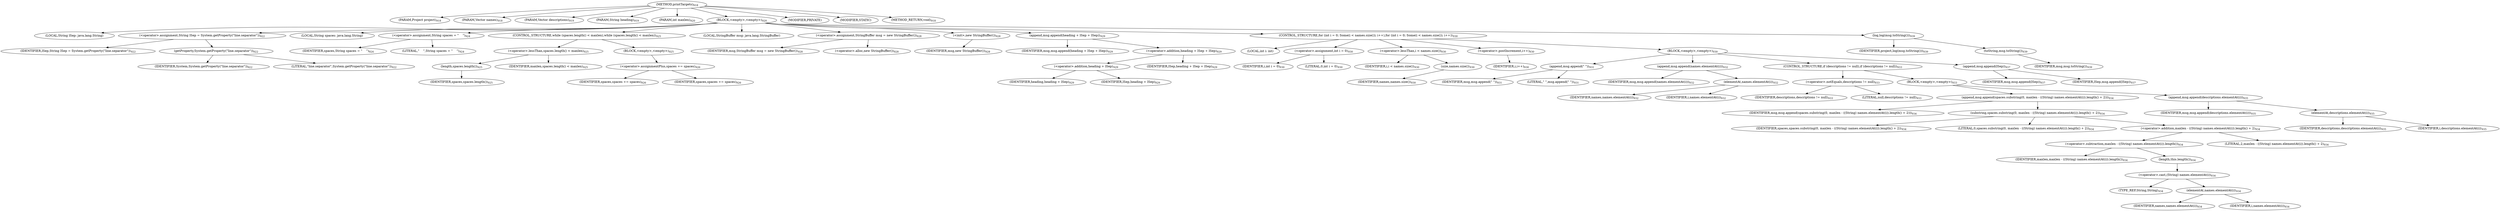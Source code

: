 digraph "printTargets" {  
"2136" [label = <(METHOD,printTargets)<SUB>918</SUB>> ]
"2137" [label = <(PARAM,Project project)<SUB>918</SUB>> ]
"2138" [label = <(PARAM,Vector names)<SUB>918</SUB>> ]
"2139" [label = <(PARAM,Vector descriptions)<SUB>919</SUB>> ]
"2140" [label = <(PARAM,String heading)<SUB>919</SUB>> ]
"2141" [label = <(PARAM,int maxlen)<SUB>920</SUB>> ]
"2142" [label = <(BLOCK,&lt;empty&gt;,&lt;empty&gt;)<SUB>920</SUB>> ]
"2143" [label = <(LOCAL,String lSep: java.lang.String)> ]
"2144" [label = <(&lt;operator&gt;.assignment,String lSep = System.getProperty(&quot;line.separator&quot;))<SUB>922</SUB>> ]
"2145" [label = <(IDENTIFIER,lSep,String lSep = System.getProperty(&quot;line.separator&quot;))<SUB>922</SUB>> ]
"2146" [label = <(getProperty,System.getProperty(&quot;line.separator&quot;))<SUB>922</SUB>> ]
"2147" [label = <(IDENTIFIER,System,System.getProperty(&quot;line.separator&quot;))<SUB>922</SUB>> ]
"2148" [label = <(LITERAL,&quot;line.separator&quot;,System.getProperty(&quot;line.separator&quot;))<SUB>922</SUB>> ]
"2149" [label = <(LOCAL,String spaces: java.lang.String)> ]
"2150" [label = <(&lt;operator&gt;.assignment,String spaces = &quot;    &quot;)<SUB>924</SUB>> ]
"2151" [label = <(IDENTIFIER,spaces,String spaces = &quot;    &quot;)<SUB>924</SUB>> ]
"2152" [label = <(LITERAL,&quot;    &quot;,String spaces = &quot;    &quot;)<SUB>924</SUB>> ]
"2153" [label = <(CONTROL_STRUCTURE,while (spaces.length() &lt; maxlen),while (spaces.length() &lt; maxlen))<SUB>925</SUB>> ]
"2154" [label = <(&lt;operator&gt;.lessThan,spaces.length() &lt; maxlen)<SUB>925</SUB>> ]
"2155" [label = <(length,spaces.length())<SUB>925</SUB>> ]
"2156" [label = <(IDENTIFIER,spaces,spaces.length())<SUB>925</SUB>> ]
"2157" [label = <(IDENTIFIER,maxlen,spaces.length() &lt; maxlen)<SUB>925</SUB>> ]
"2158" [label = <(BLOCK,&lt;empty&gt;,&lt;empty&gt;)<SUB>925</SUB>> ]
"2159" [label = <(&lt;operator&gt;.assignmentPlus,spaces += spaces)<SUB>926</SUB>> ]
"2160" [label = <(IDENTIFIER,spaces,spaces += spaces)<SUB>926</SUB>> ]
"2161" [label = <(IDENTIFIER,spaces,spaces += spaces)<SUB>926</SUB>> ]
"50" [label = <(LOCAL,StringBuffer msg: java.lang.StringBuffer)> ]
"2162" [label = <(&lt;operator&gt;.assignment,StringBuffer msg = new StringBuffer())<SUB>928</SUB>> ]
"2163" [label = <(IDENTIFIER,msg,StringBuffer msg = new StringBuffer())<SUB>928</SUB>> ]
"2164" [label = <(&lt;operator&gt;.alloc,new StringBuffer())<SUB>928</SUB>> ]
"2165" [label = <(&lt;init&gt;,new StringBuffer())<SUB>928</SUB>> ]
"49" [label = <(IDENTIFIER,msg,new StringBuffer())<SUB>928</SUB>> ]
"2166" [label = <(append,msg.append(heading + lSep + lSep))<SUB>929</SUB>> ]
"2167" [label = <(IDENTIFIER,msg,msg.append(heading + lSep + lSep))<SUB>929</SUB>> ]
"2168" [label = <(&lt;operator&gt;.addition,heading + lSep + lSep)<SUB>929</SUB>> ]
"2169" [label = <(&lt;operator&gt;.addition,heading + lSep)<SUB>929</SUB>> ]
"2170" [label = <(IDENTIFIER,heading,heading + lSep)<SUB>929</SUB>> ]
"2171" [label = <(IDENTIFIER,lSep,heading + lSep)<SUB>929</SUB>> ]
"2172" [label = <(IDENTIFIER,lSep,heading + lSep + lSep)<SUB>929</SUB>> ]
"2173" [label = <(CONTROL_STRUCTURE,for (int i = 0; Some(i &lt; names.size()); i++),for (int i = 0; Some(i &lt; names.size()); i++))<SUB>930</SUB>> ]
"2174" [label = <(LOCAL,int i: int)> ]
"2175" [label = <(&lt;operator&gt;.assignment,int i = 0)<SUB>930</SUB>> ]
"2176" [label = <(IDENTIFIER,i,int i = 0)<SUB>930</SUB>> ]
"2177" [label = <(LITERAL,0,int i = 0)<SUB>930</SUB>> ]
"2178" [label = <(&lt;operator&gt;.lessThan,i &lt; names.size())<SUB>930</SUB>> ]
"2179" [label = <(IDENTIFIER,i,i &lt; names.size())<SUB>930</SUB>> ]
"2180" [label = <(size,names.size())<SUB>930</SUB>> ]
"2181" [label = <(IDENTIFIER,names,names.size())<SUB>930</SUB>> ]
"2182" [label = <(&lt;operator&gt;.postIncrement,i++)<SUB>930</SUB>> ]
"2183" [label = <(IDENTIFIER,i,i++)<SUB>930</SUB>> ]
"2184" [label = <(BLOCK,&lt;empty&gt;,&lt;empty&gt;)<SUB>930</SUB>> ]
"2185" [label = <(append,msg.append(&quot; &quot;))<SUB>931</SUB>> ]
"2186" [label = <(IDENTIFIER,msg,msg.append(&quot; &quot;))<SUB>931</SUB>> ]
"2187" [label = <(LITERAL,&quot; &quot;,msg.append(&quot; &quot;))<SUB>931</SUB>> ]
"2188" [label = <(append,msg.append(names.elementAt(i)))<SUB>932</SUB>> ]
"2189" [label = <(IDENTIFIER,msg,msg.append(names.elementAt(i)))<SUB>932</SUB>> ]
"2190" [label = <(elementAt,names.elementAt(i))<SUB>932</SUB>> ]
"2191" [label = <(IDENTIFIER,names,names.elementAt(i))<SUB>932</SUB>> ]
"2192" [label = <(IDENTIFIER,i,names.elementAt(i))<SUB>932</SUB>> ]
"2193" [label = <(CONTROL_STRUCTURE,if (descriptions != null),if (descriptions != null))<SUB>933</SUB>> ]
"2194" [label = <(&lt;operator&gt;.notEquals,descriptions != null)<SUB>933</SUB>> ]
"2195" [label = <(IDENTIFIER,descriptions,descriptions != null)<SUB>933</SUB>> ]
"2196" [label = <(LITERAL,null,descriptions != null)<SUB>933</SUB>> ]
"2197" [label = <(BLOCK,&lt;empty&gt;,&lt;empty&gt;)<SUB>933</SUB>> ]
"2198" [label = <(append,msg.append(spaces.substring(0, maxlen - ((String) names.elementAt(i)).length() + 2)))<SUB>934</SUB>> ]
"2199" [label = <(IDENTIFIER,msg,msg.append(spaces.substring(0, maxlen - ((String) names.elementAt(i)).length() + 2)))<SUB>934</SUB>> ]
"2200" [label = <(substring,spaces.substring(0, maxlen - ((String) names.elementAt(i)).length() + 2))<SUB>934</SUB>> ]
"2201" [label = <(IDENTIFIER,spaces,spaces.substring(0, maxlen - ((String) names.elementAt(i)).length() + 2))<SUB>934</SUB>> ]
"2202" [label = <(LITERAL,0,spaces.substring(0, maxlen - ((String) names.elementAt(i)).length() + 2))<SUB>934</SUB>> ]
"2203" [label = <(&lt;operator&gt;.addition,maxlen - ((String) names.elementAt(i)).length() + 2)<SUB>934</SUB>> ]
"2204" [label = <(&lt;operator&gt;.subtraction,maxlen - ((String) names.elementAt(i)).length())<SUB>934</SUB>> ]
"2205" [label = <(IDENTIFIER,maxlen,maxlen - ((String) names.elementAt(i)).length())<SUB>934</SUB>> ]
"2206" [label = <(length,this.length())<SUB>934</SUB>> ]
"2207" [label = <(&lt;operator&gt;.cast,(String) names.elementAt(i))<SUB>934</SUB>> ]
"2208" [label = <(TYPE_REF,String,String)<SUB>934</SUB>> ]
"2209" [label = <(elementAt,names.elementAt(i))<SUB>934</SUB>> ]
"2210" [label = <(IDENTIFIER,names,names.elementAt(i))<SUB>934</SUB>> ]
"2211" [label = <(IDENTIFIER,i,names.elementAt(i))<SUB>934</SUB>> ]
"2212" [label = <(LITERAL,2,maxlen - ((String) names.elementAt(i)).length() + 2)<SUB>934</SUB>> ]
"2213" [label = <(append,msg.append(descriptions.elementAt(i)))<SUB>935</SUB>> ]
"2214" [label = <(IDENTIFIER,msg,msg.append(descriptions.elementAt(i)))<SUB>935</SUB>> ]
"2215" [label = <(elementAt,descriptions.elementAt(i))<SUB>935</SUB>> ]
"2216" [label = <(IDENTIFIER,descriptions,descriptions.elementAt(i))<SUB>935</SUB>> ]
"2217" [label = <(IDENTIFIER,i,descriptions.elementAt(i))<SUB>935</SUB>> ]
"2218" [label = <(append,msg.append(lSep))<SUB>937</SUB>> ]
"2219" [label = <(IDENTIFIER,msg,msg.append(lSep))<SUB>937</SUB>> ]
"2220" [label = <(IDENTIFIER,lSep,msg.append(lSep))<SUB>937</SUB>> ]
"2221" [label = <(log,log(msg.toString()))<SUB>939</SUB>> ]
"2222" [label = <(IDENTIFIER,project,log(msg.toString()))<SUB>939</SUB>> ]
"2223" [label = <(toString,msg.toString())<SUB>939</SUB>> ]
"2224" [label = <(IDENTIFIER,msg,msg.toString())<SUB>939</SUB>> ]
"2225" [label = <(MODIFIER,PRIVATE)> ]
"2226" [label = <(MODIFIER,STATIC)> ]
"2227" [label = <(METHOD_RETURN,void)<SUB>918</SUB>> ]
  "2136" -> "2137" 
  "2136" -> "2138" 
  "2136" -> "2139" 
  "2136" -> "2140" 
  "2136" -> "2141" 
  "2136" -> "2142" 
  "2136" -> "2225" 
  "2136" -> "2226" 
  "2136" -> "2227" 
  "2142" -> "2143" 
  "2142" -> "2144" 
  "2142" -> "2149" 
  "2142" -> "2150" 
  "2142" -> "2153" 
  "2142" -> "50" 
  "2142" -> "2162" 
  "2142" -> "2165" 
  "2142" -> "2166" 
  "2142" -> "2173" 
  "2142" -> "2221" 
  "2144" -> "2145" 
  "2144" -> "2146" 
  "2146" -> "2147" 
  "2146" -> "2148" 
  "2150" -> "2151" 
  "2150" -> "2152" 
  "2153" -> "2154" 
  "2153" -> "2158" 
  "2154" -> "2155" 
  "2154" -> "2157" 
  "2155" -> "2156" 
  "2158" -> "2159" 
  "2159" -> "2160" 
  "2159" -> "2161" 
  "2162" -> "2163" 
  "2162" -> "2164" 
  "2165" -> "49" 
  "2166" -> "2167" 
  "2166" -> "2168" 
  "2168" -> "2169" 
  "2168" -> "2172" 
  "2169" -> "2170" 
  "2169" -> "2171" 
  "2173" -> "2174" 
  "2173" -> "2175" 
  "2173" -> "2178" 
  "2173" -> "2182" 
  "2173" -> "2184" 
  "2175" -> "2176" 
  "2175" -> "2177" 
  "2178" -> "2179" 
  "2178" -> "2180" 
  "2180" -> "2181" 
  "2182" -> "2183" 
  "2184" -> "2185" 
  "2184" -> "2188" 
  "2184" -> "2193" 
  "2184" -> "2218" 
  "2185" -> "2186" 
  "2185" -> "2187" 
  "2188" -> "2189" 
  "2188" -> "2190" 
  "2190" -> "2191" 
  "2190" -> "2192" 
  "2193" -> "2194" 
  "2193" -> "2197" 
  "2194" -> "2195" 
  "2194" -> "2196" 
  "2197" -> "2198" 
  "2197" -> "2213" 
  "2198" -> "2199" 
  "2198" -> "2200" 
  "2200" -> "2201" 
  "2200" -> "2202" 
  "2200" -> "2203" 
  "2203" -> "2204" 
  "2203" -> "2212" 
  "2204" -> "2205" 
  "2204" -> "2206" 
  "2206" -> "2207" 
  "2207" -> "2208" 
  "2207" -> "2209" 
  "2209" -> "2210" 
  "2209" -> "2211" 
  "2213" -> "2214" 
  "2213" -> "2215" 
  "2215" -> "2216" 
  "2215" -> "2217" 
  "2218" -> "2219" 
  "2218" -> "2220" 
  "2221" -> "2222" 
  "2221" -> "2223" 
  "2223" -> "2224" 
}
